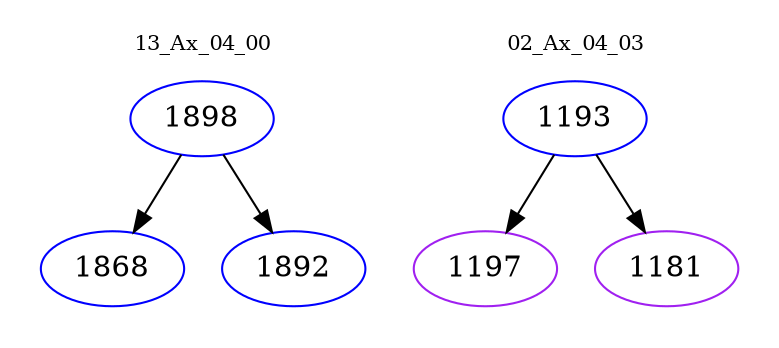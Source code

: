 digraph{
subgraph cluster_0 {
color = white
label = "13_Ax_04_00";
fontsize=10;
T0_1898 [label="1898", color="blue"]
T0_1898 -> T0_1868 [color="black"]
T0_1868 [label="1868", color="blue"]
T0_1898 -> T0_1892 [color="black"]
T0_1892 [label="1892", color="blue"]
}
subgraph cluster_1 {
color = white
label = "02_Ax_04_03";
fontsize=10;
T1_1193 [label="1193", color="blue"]
T1_1193 -> T1_1197 [color="black"]
T1_1197 [label="1197", color="purple"]
T1_1193 -> T1_1181 [color="black"]
T1_1181 [label="1181", color="purple"]
}
}
